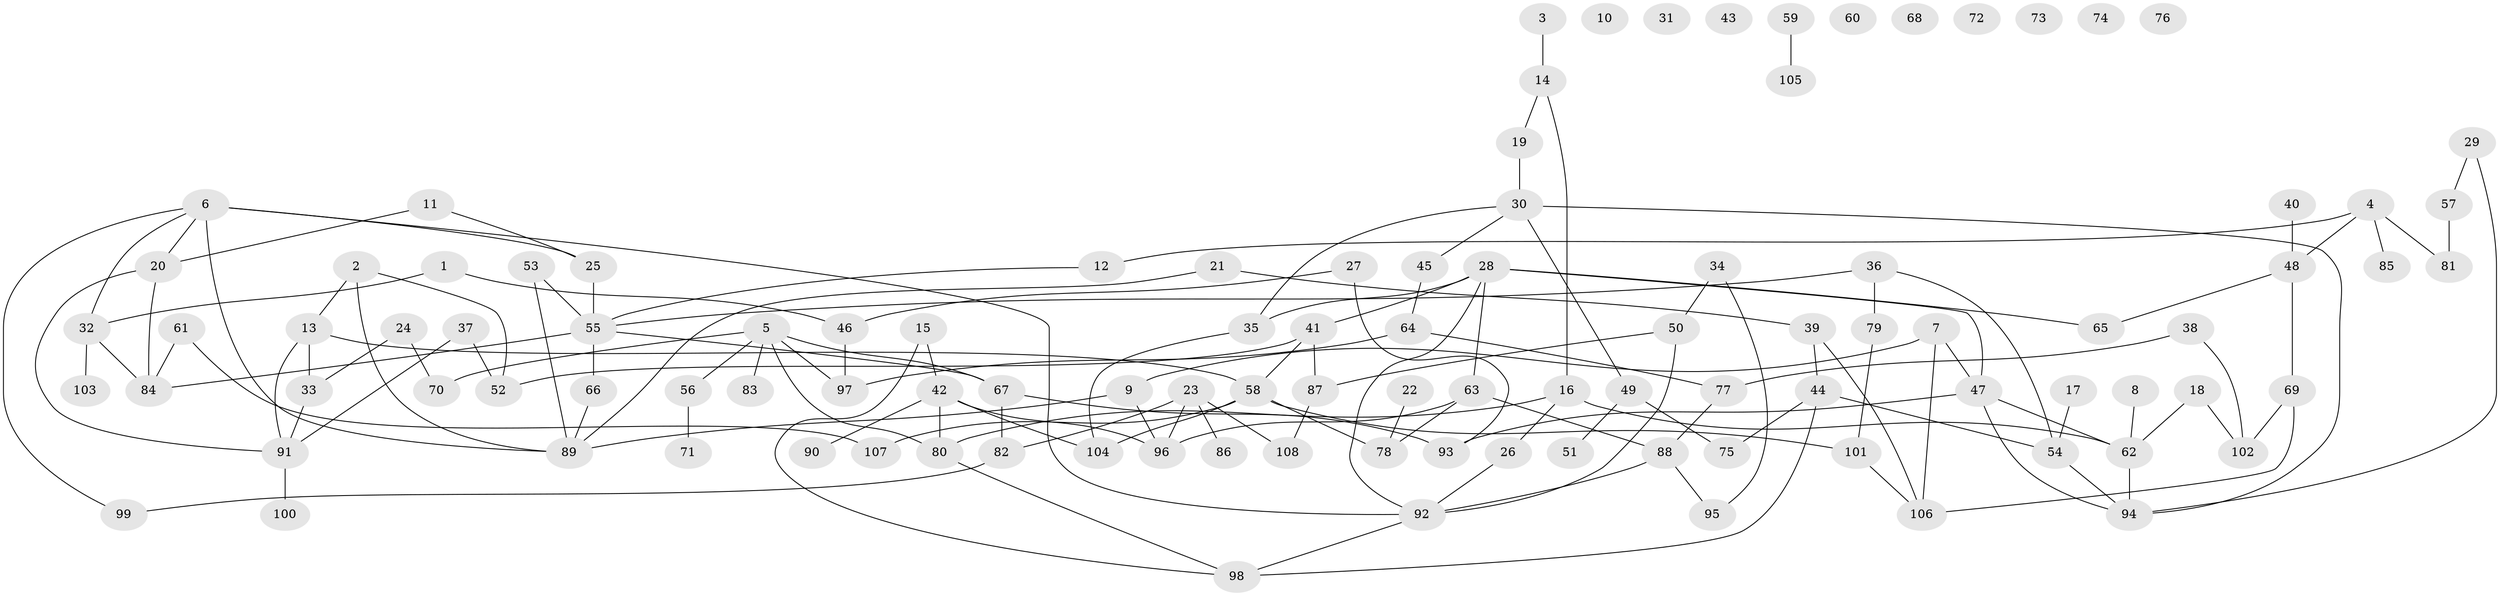 // Generated by graph-tools (version 1.1) at 2025/33/03/09/25 02:33:44]
// undirected, 108 vertices, 145 edges
graph export_dot {
graph [start="1"]
  node [color=gray90,style=filled];
  1;
  2;
  3;
  4;
  5;
  6;
  7;
  8;
  9;
  10;
  11;
  12;
  13;
  14;
  15;
  16;
  17;
  18;
  19;
  20;
  21;
  22;
  23;
  24;
  25;
  26;
  27;
  28;
  29;
  30;
  31;
  32;
  33;
  34;
  35;
  36;
  37;
  38;
  39;
  40;
  41;
  42;
  43;
  44;
  45;
  46;
  47;
  48;
  49;
  50;
  51;
  52;
  53;
  54;
  55;
  56;
  57;
  58;
  59;
  60;
  61;
  62;
  63;
  64;
  65;
  66;
  67;
  68;
  69;
  70;
  71;
  72;
  73;
  74;
  75;
  76;
  77;
  78;
  79;
  80;
  81;
  82;
  83;
  84;
  85;
  86;
  87;
  88;
  89;
  90;
  91;
  92;
  93;
  94;
  95;
  96;
  97;
  98;
  99;
  100;
  101;
  102;
  103;
  104;
  105;
  106;
  107;
  108;
  1 -- 32;
  1 -- 46;
  2 -- 13;
  2 -- 52;
  2 -- 89;
  3 -- 14;
  4 -- 12;
  4 -- 48;
  4 -- 81;
  4 -- 85;
  5 -- 56;
  5 -- 67;
  5 -- 70;
  5 -- 80;
  5 -- 83;
  5 -- 97;
  6 -- 20;
  6 -- 25;
  6 -- 32;
  6 -- 89;
  6 -- 92;
  6 -- 99;
  7 -- 9;
  7 -- 47;
  7 -- 106;
  8 -- 62;
  9 -- 89;
  9 -- 96;
  11 -- 20;
  11 -- 25;
  12 -- 55;
  13 -- 33;
  13 -- 58;
  13 -- 91;
  14 -- 16;
  14 -- 19;
  15 -- 42;
  15 -- 98;
  16 -- 26;
  16 -- 62;
  16 -- 80;
  17 -- 54;
  18 -- 62;
  18 -- 102;
  19 -- 30;
  20 -- 84;
  20 -- 91;
  21 -- 39;
  21 -- 89;
  22 -- 78;
  23 -- 82;
  23 -- 86;
  23 -- 96;
  23 -- 108;
  24 -- 33;
  24 -- 70;
  25 -- 55;
  26 -- 92;
  27 -- 46;
  27 -- 93;
  28 -- 35;
  28 -- 41;
  28 -- 47;
  28 -- 63;
  28 -- 65;
  28 -- 92;
  29 -- 57;
  29 -- 94;
  30 -- 35;
  30 -- 45;
  30 -- 49;
  30 -- 94;
  32 -- 84;
  32 -- 103;
  33 -- 91;
  34 -- 50;
  34 -- 95;
  35 -- 104;
  36 -- 54;
  36 -- 55;
  36 -- 79;
  37 -- 52;
  37 -- 91;
  38 -- 77;
  38 -- 102;
  39 -- 44;
  39 -- 106;
  40 -- 48;
  41 -- 52;
  41 -- 58;
  41 -- 87;
  42 -- 80;
  42 -- 90;
  42 -- 96;
  42 -- 104;
  44 -- 54;
  44 -- 75;
  44 -- 98;
  45 -- 64;
  46 -- 97;
  47 -- 62;
  47 -- 93;
  47 -- 94;
  48 -- 65;
  48 -- 69;
  49 -- 51;
  49 -- 75;
  50 -- 87;
  50 -- 92;
  53 -- 55;
  53 -- 89;
  54 -- 94;
  55 -- 66;
  55 -- 67;
  55 -- 84;
  56 -- 71;
  57 -- 81;
  58 -- 78;
  58 -- 101;
  58 -- 104;
  58 -- 107;
  59 -- 105;
  61 -- 84;
  61 -- 107;
  62 -- 94;
  63 -- 78;
  63 -- 88;
  63 -- 96;
  64 -- 77;
  64 -- 97;
  66 -- 89;
  67 -- 82;
  67 -- 93;
  69 -- 102;
  69 -- 106;
  77 -- 88;
  79 -- 101;
  80 -- 98;
  82 -- 99;
  87 -- 108;
  88 -- 92;
  88 -- 95;
  91 -- 100;
  92 -- 98;
  101 -- 106;
}
